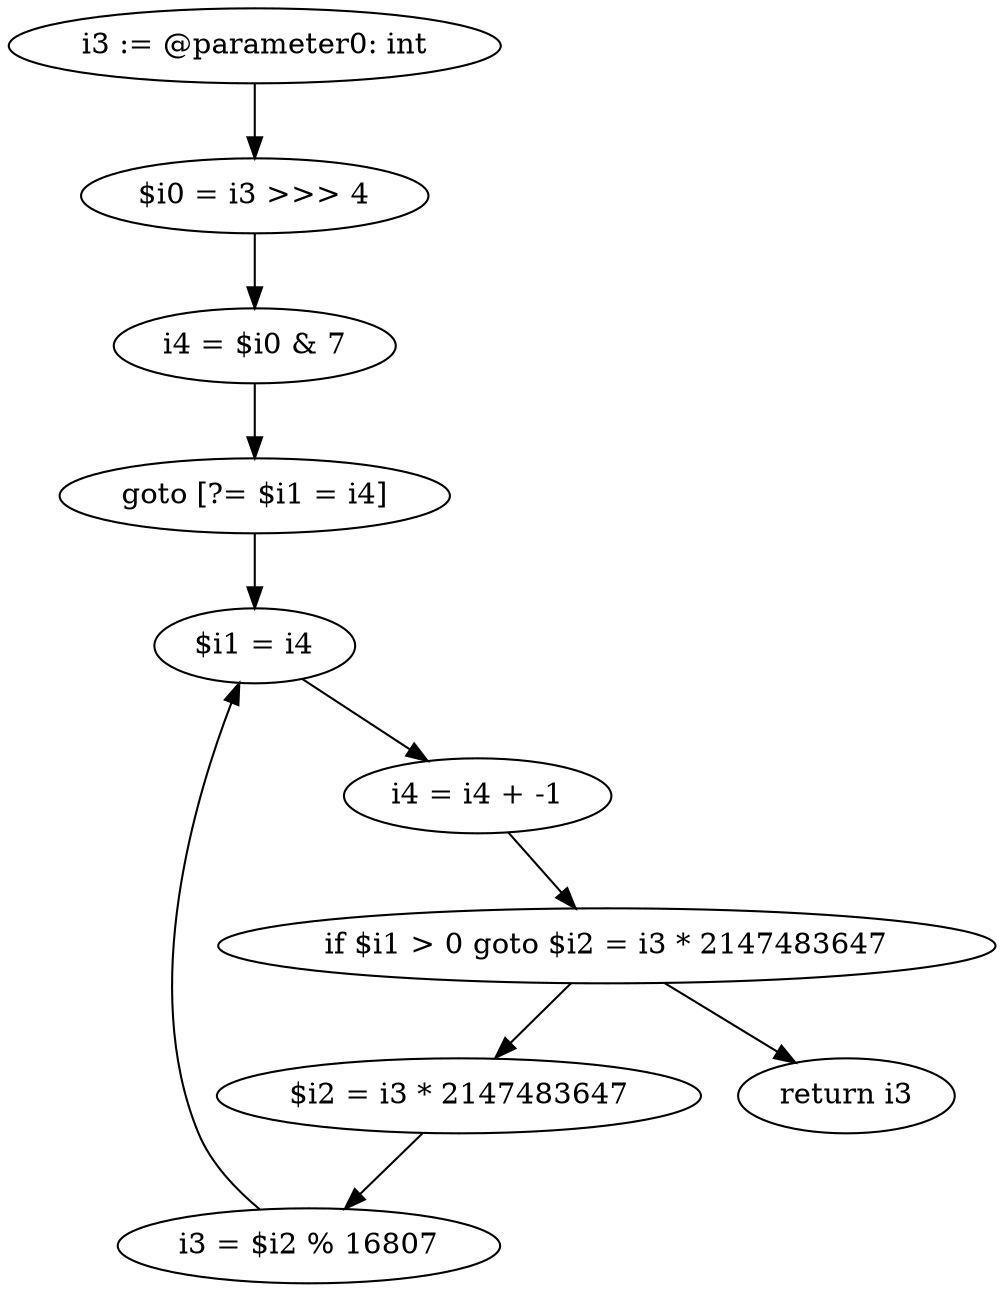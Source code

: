 digraph "unitGraph" {
    "i3 := @parameter0: int"
    "$i0 = i3 >>> 4"
    "i4 = $i0 & 7"
    "goto [?= $i1 = i4]"
    "$i2 = i3 * 2147483647"
    "i3 = $i2 % 16807"
    "$i1 = i4"
    "i4 = i4 + -1"
    "if $i1 > 0 goto $i2 = i3 * 2147483647"
    "return i3"
    "i3 := @parameter0: int"->"$i0 = i3 >>> 4";
    "$i0 = i3 >>> 4"->"i4 = $i0 & 7";
    "i4 = $i0 & 7"->"goto [?= $i1 = i4]";
    "goto [?= $i1 = i4]"->"$i1 = i4";
    "$i2 = i3 * 2147483647"->"i3 = $i2 % 16807";
    "i3 = $i2 % 16807"->"$i1 = i4";
    "$i1 = i4"->"i4 = i4 + -1";
    "i4 = i4 + -1"->"if $i1 > 0 goto $i2 = i3 * 2147483647";
    "if $i1 > 0 goto $i2 = i3 * 2147483647"->"return i3";
    "if $i1 > 0 goto $i2 = i3 * 2147483647"->"$i2 = i3 * 2147483647";
}
